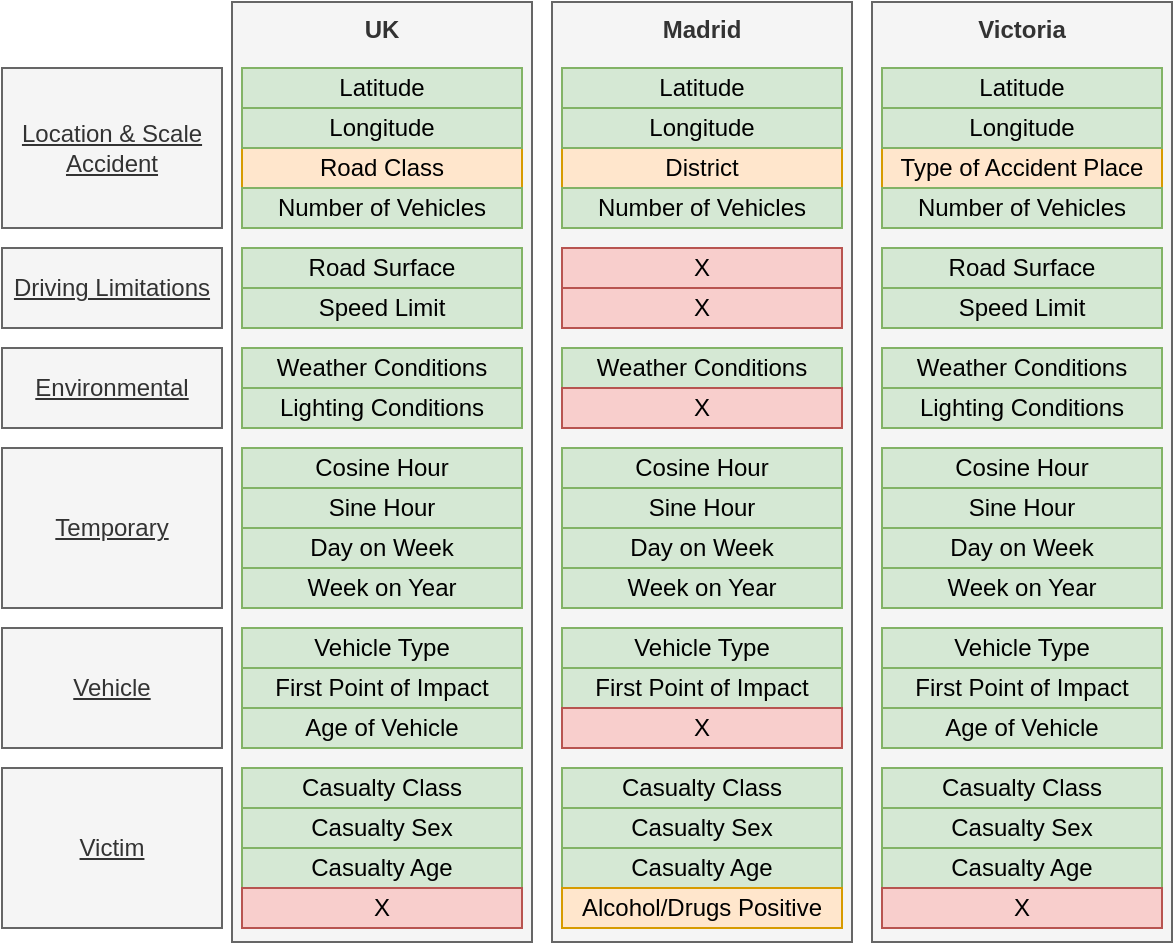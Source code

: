 <mxfile version="22.0.3" type="device">
  <diagram name="Página-1" id="PuivpJKKtx6LRkdyY3Sx">
    <mxGraphModel dx="1145" dy="703" grid="1" gridSize="10" guides="1" tooltips="1" connect="1" arrows="1" fold="1" page="1" pageScale="1" pageWidth="827" pageHeight="1169" math="0" shadow="0">
      <root>
        <mxCell id="0" />
        <mxCell id="1" parent="0" />
        <mxCell id="CdfpZOpOzFYrl0ncw5G0-85" value="&lt;b&gt;Victoria&lt;/b&gt;" style="rounded=0;whiteSpace=wrap;html=1;verticalAlign=top;fillColor=#f5f5f5;fontColor=#333333;strokeColor=#666666;" vertex="1" parent="1">
          <mxGeometry x="525" y="487" width="150" height="470" as="geometry" />
        </mxCell>
        <mxCell id="CdfpZOpOzFYrl0ncw5G0-84" value="&lt;b&gt;Madrid&lt;/b&gt;" style="rounded=0;whiteSpace=wrap;html=1;verticalAlign=top;fillColor=#f5f5f5;fontColor=#333333;strokeColor=#666666;" vertex="1" parent="1">
          <mxGeometry x="365" y="487" width="150" height="470" as="geometry" />
        </mxCell>
        <mxCell id="CdfpZOpOzFYrl0ncw5G0-83" value="&lt;b&gt;UK&lt;/b&gt;" style="rounded=0;whiteSpace=wrap;html=1;verticalAlign=top;fillColor=#f5f5f5;fontColor=#333333;strokeColor=#666666;" vertex="1" parent="1">
          <mxGeometry x="205" y="487" width="150" height="470" as="geometry" />
        </mxCell>
        <mxCell id="CdfpZOpOzFYrl0ncw5G0-2" value="&lt;u&gt;Location &amp;amp; Scale Accident&lt;/u&gt;" style="rounded=0;whiteSpace=wrap;html=1;fillColor=#f5f5f5;strokeColor=#666666;fontColor=#333333;" vertex="1" parent="1">
          <mxGeometry x="90" y="520" width="110" height="80" as="geometry" />
        </mxCell>
        <mxCell id="CdfpZOpOzFYrl0ncw5G0-6" value="First Point of Impact" style="rounded=0;whiteSpace=wrap;html=1;fillColor=#d5e8d4;strokeColor=#82b366;" vertex="1" parent="1">
          <mxGeometry x="530" y="820" width="140" height="20" as="geometry" />
        </mxCell>
        <mxCell id="CdfpZOpOzFYrl0ncw5G0-7" value="Type of Accident Place" style="rounded=0;whiteSpace=wrap;html=1;fillColor=#ffe6cc;strokeColor=#d79b00;" vertex="1" parent="1">
          <mxGeometry x="530" y="560" width="140" height="20" as="geometry" />
        </mxCell>
        <mxCell id="CdfpZOpOzFYrl0ncw5G0-8" value="Latitude" style="rounded=0;whiteSpace=wrap;html=1;fillColor=#d5e8d4;strokeColor=#82b366;" vertex="1" parent="1">
          <mxGeometry x="530" y="520" width="140" height="20" as="geometry" />
        </mxCell>
        <mxCell id="CdfpZOpOzFYrl0ncw5G0-9" value="Longitude" style="rounded=0;whiteSpace=wrap;html=1;fillColor=#d5e8d4;strokeColor=#82b366;" vertex="1" parent="1">
          <mxGeometry x="530" y="540" width="140" height="20" as="geometry" />
        </mxCell>
        <mxCell id="CdfpZOpOzFYrl0ncw5G0-10" value="Number of Vehicles" style="rounded=0;whiteSpace=wrap;html=1;fillColor=#d5e8d4;strokeColor=#82b366;" vertex="1" parent="1">
          <mxGeometry x="530" y="580" width="140" height="20" as="geometry" />
        </mxCell>
        <mxCell id="CdfpZOpOzFYrl0ncw5G0-11" value="Road Surface" style="rounded=0;whiteSpace=wrap;html=1;fillColor=#d5e8d4;strokeColor=#82b366;" vertex="1" parent="1">
          <mxGeometry x="530" y="610" width="140" height="20" as="geometry" />
        </mxCell>
        <mxCell id="CdfpZOpOzFYrl0ncw5G0-12" value="Speed Limit" style="rounded=0;whiteSpace=wrap;html=1;fillColor=#d5e8d4;strokeColor=#82b366;" vertex="1" parent="1">
          <mxGeometry x="530" y="630" width="140" height="20" as="geometry" />
        </mxCell>
        <mxCell id="CdfpZOpOzFYrl0ncw5G0-13" value="Weather Conditions" style="rounded=0;whiteSpace=wrap;html=1;fillColor=#d5e8d4;strokeColor=#82b366;" vertex="1" parent="1">
          <mxGeometry x="530" y="660" width="140" height="20" as="geometry" />
        </mxCell>
        <mxCell id="CdfpZOpOzFYrl0ncw5G0-14" value="Lighting Conditions" style="rounded=0;whiteSpace=wrap;html=1;fillColor=#d5e8d4;strokeColor=#82b366;" vertex="1" parent="1">
          <mxGeometry x="530" y="680" width="140" height="20" as="geometry" />
        </mxCell>
        <mxCell id="CdfpZOpOzFYrl0ncw5G0-15" value="Cosine Hour" style="rounded=0;whiteSpace=wrap;html=1;fillColor=#d5e8d4;strokeColor=#82b366;" vertex="1" parent="1">
          <mxGeometry x="530" y="710" width="140" height="20" as="geometry" />
        </mxCell>
        <mxCell id="CdfpZOpOzFYrl0ncw5G0-16" value="Sine Hour" style="rounded=0;whiteSpace=wrap;html=1;fillColor=#d5e8d4;strokeColor=#82b366;" vertex="1" parent="1">
          <mxGeometry x="530" y="730" width="140" height="20" as="geometry" />
        </mxCell>
        <mxCell id="CdfpZOpOzFYrl0ncw5G0-17" value="Day on Week" style="rounded=0;whiteSpace=wrap;html=1;fillColor=#d5e8d4;strokeColor=#82b366;" vertex="1" parent="1">
          <mxGeometry x="530" y="750" width="140" height="20" as="geometry" />
        </mxCell>
        <mxCell id="CdfpZOpOzFYrl0ncw5G0-18" value="Week on Year" style="rounded=0;whiteSpace=wrap;html=1;fillColor=#d5e8d4;strokeColor=#82b366;" vertex="1" parent="1">
          <mxGeometry x="530" y="770" width="140" height="20" as="geometry" />
        </mxCell>
        <mxCell id="CdfpZOpOzFYrl0ncw5G0-19" value="Vehicle Type" style="rounded=0;whiteSpace=wrap;html=1;fillColor=#d5e8d4;strokeColor=#82b366;" vertex="1" parent="1">
          <mxGeometry x="530" y="800" width="140" height="20" as="geometry" />
        </mxCell>
        <mxCell id="CdfpZOpOzFYrl0ncw5G0-20" value="Age of Vehicle" style="rounded=0;whiteSpace=wrap;html=1;fillColor=#d5e8d4;strokeColor=#82b366;" vertex="1" parent="1">
          <mxGeometry x="530" y="840" width="140" height="20" as="geometry" />
        </mxCell>
        <mxCell id="CdfpZOpOzFYrl0ncw5G0-21" value="Casualty Class" style="rounded=0;whiteSpace=wrap;html=1;fillColor=#d5e8d4;strokeColor=#82b366;" vertex="1" parent="1">
          <mxGeometry x="530" y="870" width="140" height="20" as="geometry" />
        </mxCell>
        <mxCell id="CdfpZOpOzFYrl0ncw5G0-22" value="Casualty Sex" style="rounded=0;whiteSpace=wrap;html=1;fillColor=#d5e8d4;strokeColor=#82b366;" vertex="1" parent="1">
          <mxGeometry x="530" y="890" width="140" height="20" as="geometry" />
        </mxCell>
        <mxCell id="CdfpZOpOzFYrl0ncw5G0-23" value="Casualty Age" style="rounded=0;whiteSpace=wrap;html=1;fillColor=#d5e8d4;strokeColor=#82b366;" vertex="1" parent="1">
          <mxGeometry x="530" y="910" width="140" height="20" as="geometry" />
        </mxCell>
        <mxCell id="CdfpZOpOzFYrl0ncw5G0-24" value="X" style="rounded=0;whiteSpace=wrap;html=1;fillColor=#f8cecc;strokeColor=#b85450;" vertex="1" parent="1">
          <mxGeometry x="530" y="930" width="140" height="20" as="geometry" />
        </mxCell>
        <mxCell id="CdfpZOpOzFYrl0ncw5G0-26" value="First Point of Impact" style="rounded=0;whiteSpace=wrap;html=1;fillColor=#d5e8d4;strokeColor=#82b366;" vertex="1" parent="1">
          <mxGeometry x="370" y="820" width="140" height="20" as="geometry" />
        </mxCell>
        <mxCell id="CdfpZOpOzFYrl0ncw5G0-27" value="District" style="rounded=0;whiteSpace=wrap;html=1;fillColor=#ffe6cc;strokeColor=#d79b00;" vertex="1" parent="1">
          <mxGeometry x="370" y="560" width="140" height="20" as="geometry" />
        </mxCell>
        <mxCell id="CdfpZOpOzFYrl0ncw5G0-28" value="Latitude" style="rounded=0;whiteSpace=wrap;html=1;fillColor=#d5e8d4;strokeColor=#82b366;" vertex="1" parent="1">
          <mxGeometry x="370" y="520" width="140" height="20" as="geometry" />
        </mxCell>
        <mxCell id="CdfpZOpOzFYrl0ncw5G0-29" value="Longitude" style="rounded=0;whiteSpace=wrap;html=1;fillColor=#d5e8d4;strokeColor=#82b366;" vertex="1" parent="1">
          <mxGeometry x="370" y="540" width="140" height="20" as="geometry" />
        </mxCell>
        <mxCell id="CdfpZOpOzFYrl0ncw5G0-30" value="Number of Vehicles" style="rounded=0;whiteSpace=wrap;html=1;fillColor=#d5e8d4;strokeColor=#82b366;" vertex="1" parent="1">
          <mxGeometry x="370" y="580" width="140" height="20" as="geometry" />
        </mxCell>
        <mxCell id="CdfpZOpOzFYrl0ncw5G0-31" value="X" style="rounded=0;whiteSpace=wrap;html=1;fillColor=#f8cecc;strokeColor=#b85450;" vertex="1" parent="1">
          <mxGeometry x="370" y="610" width="140" height="20" as="geometry" />
        </mxCell>
        <mxCell id="CdfpZOpOzFYrl0ncw5G0-32" value="X" style="rounded=0;whiteSpace=wrap;html=1;fillColor=#f8cecc;strokeColor=#b85450;" vertex="1" parent="1">
          <mxGeometry x="370" y="630" width="140" height="20" as="geometry" />
        </mxCell>
        <mxCell id="CdfpZOpOzFYrl0ncw5G0-33" value="Weather Conditions" style="rounded=0;whiteSpace=wrap;html=1;fillColor=#d5e8d4;strokeColor=#82b366;" vertex="1" parent="1">
          <mxGeometry x="370" y="660" width="140" height="20" as="geometry" />
        </mxCell>
        <mxCell id="CdfpZOpOzFYrl0ncw5G0-34" value="X" style="rounded=0;whiteSpace=wrap;html=1;fillColor=#f8cecc;strokeColor=#b85450;" vertex="1" parent="1">
          <mxGeometry x="370" y="680" width="140" height="20" as="geometry" />
        </mxCell>
        <mxCell id="CdfpZOpOzFYrl0ncw5G0-35" value="Cosine Hour" style="rounded=0;whiteSpace=wrap;html=1;fillColor=#d5e8d4;strokeColor=#82b366;" vertex="1" parent="1">
          <mxGeometry x="370" y="710" width="140" height="20" as="geometry" />
        </mxCell>
        <mxCell id="CdfpZOpOzFYrl0ncw5G0-36" value="Sine Hour" style="rounded=0;whiteSpace=wrap;html=1;fillColor=#d5e8d4;strokeColor=#82b366;" vertex="1" parent="1">
          <mxGeometry x="370" y="730" width="140" height="20" as="geometry" />
        </mxCell>
        <mxCell id="CdfpZOpOzFYrl0ncw5G0-37" value="Day on Week" style="rounded=0;whiteSpace=wrap;html=1;fillColor=#d5e8d4;strokeColor=#82b366;" vertex="1" parent="1">
          <mxGeometry x="370" y="750" width="140" height="20" as="geometry" />
        </mxCell>
        <mxCell id="CdfpZOpOzFYrl0ncw5G0-38" value="Week on Year" style="rounded=0;whiteSpace=wrap;html=1;fillColor=#d5e8d4;strokeColor=#82b366;" vertex="1" parent="1">
          <mxGeometry x="370" y="770" width="140" height="20" as="geometry" />
        </mxCell>
        <mxCell id="CdfpZOpOzFYrl0ncw5G0-39" value="Vehicle Type" style="rounded=0;whiteSpace=wrap;html=1;fillColor=#d5e8d4;strokeColor=#82b366;" vertex="1" parent="1">
          <mxGeometry x="370" y="800" width="140" height="20" as="geometry" />
        </mxCell>
        <mxCell id="CdfpZOpOzFYrl0ncw5G0-40" value="X" style="rounded=0;whiteSpace=wrap;html=1;fillColor=#f8cecc;strokeColor=#b85450;" vertex="1" parent="1">
          <mxGeometry x="370" y="840" width="140" height="20" as="geometry" />
        </mxCell>
        <mxCell id="CdfpZOpOzFYrl0ncw5G0-41" value="Casualty Class" style="rounded=0;whiteSpace=wrap;html=1;fillColor=#d5e8d4;strokeColor=#82b366;" vertex="1" parent="1">
          <mxGeometry x="370" y="870" width="140" height="20" as="geometry" />
        </mxCell>
        <mxCell id="CdfpZOpOzFYrl0ncw5G0-42" value="Casualty Sex" style="rounded=0;whiteSpace=wrap;html=1;fillColor=#d5e8d4;strokeColor=#82b366;" vertex="1" parent="1">
          <mxGeometry x="370" y="890" width="140" height="20" as="geometry" />
        </mxCell>
        <mxCell id="CdfpZOpOzFYrl0ncw5G0-43" value="Casualty Age" style="rounded=0;whiteSpace=wrap;html=1;fillColor=#d5e8d4;strokeColor=#82b366;" vertex="1" parent="1">
          <mxGeometry x="370" y="910" width="140" height="20" as="geometry" />
        </mxCell>
        <mxCell id="CdfpZOpOzFYrl0ncw5G0-44" value="Alcohol/Drugs Positive" style="rounded=0;whiteSpace=wrap;html=1;fillColor=#ffe6cc;strokeColor=#d79b00;" vertex="1" parent="1">
          <mxGeometry x="370" y="930" width="140" height="20" as="geometry" />
        </mxCell>
        <mxCell id="CdfpZOpOzFYrl0ncw5G0-64" value="First Point of Impact" style="rounded=0;whiteSpace=wrap;html=1;fillColor=#d5e8d4;strokeColor=#82b366;" vertex="1" parent="1">
          <mxGeometry x="210" y="820" width="140" height="20" as="geometry" />
        </mxCell>
        <mxCell id="CdfpZOpOzFYrl0ncw5G0-65" value="Road Class" style="rounded=0;whiteSpace=wrap;html=1;fillColor=#ffe6cc;strokeColor=#d79b00;" vertex="1" parent="1">
          <mxGeometry x="210" y="560" width="140" height="20" as="geometry" />
        </mxCell>
        <mxCell id="CdfpZOpOzFYrl0ncw5G0-66" value="Latitude" style="rounded=0;whiteSpace=wrap;html=1;fillColor=#d5e8d4;strokeColor=#82b366;" vertex="1" parent="1">
          <mxGeometry x="210" y="520" width="140" height="20" as="geometry" />
        </mxCell>
        <mxCell id="CdfpZOpOzFYrl0ncw5G0-67" value="Longitude" style="rounded=0;whiteSpace=wrap;html=1;fillColor=#d5e8d4;strokeColor=#82b366;" vertex="1" parent="1">
          <mxGeometry x="210" y="540" width="140" height="20" as="geometry" />
        </mxCell>
        <mxCell id="CdfpZOpOzFYrl0ncw5G0-68" value="Number of Vehicles" style="rounded=0;whiteSpace=wrap;html=1;fillColor=#d5e8d4;strokeColor=#82b366;" vertex="1" parent="1">
          <mxGeometry x="210" y="580" width="140" height="20" as="geometry" />
        </mxCell>
        <mxCell id="CdfpZOpOzFYrl0ncw5G0-69" value="Road Surface" style="rounded=0;whiteSpace=wrap;html=1;fillColor=#d5e8d4;strokeColor=#82b366;" vertex="1" parent="1">
          <mxGeometry x="210" y="610" width="140" height="20" as="geometry" />
        </mxCell>
        <mxCell id="CdfpZOpOzFYrl0ncw5G0-70" value="Speed Limit" style="rounded=0;whiteSpace=wrap;html=1;fillColor=#d5e8d4;strokeColor=#82b366;" vertex="1" parent="1">
          <mxGeometry x="210" y="630" width="140" height="20" as="geometry" />
        </mxCell>
        <mxCell id="CdfpZOpOzFYrl0ncw5G0-71" value="Weather Conditions" style="rounded=0;whiteSpace=wrap;html=1;fillColor=#d5e8d4;strokeColor=#82b366;" vertex="1" parent="1">
          <mxGeometry x="210" y="660" width="140" height="20" as="geometry" />
        </mxCell>
        <mxCell id="CdfpZOpOzFYrl0ncw5G0-72" value="Lighting Conditions" style="rounded=0;whiteSpace=wrap;html=1;fillColor=#d5e8d4;strokeColor=#82b366;" vertex="1" parent="1">
          <mxGeometry x="210" y="680" width="140" height="20" as="geometry" />
        </mxCell>
        <mxCell id="CdfpZOpOzFYrl0ncw5G0-73" value="Cosine Hour" style="rounded=0;whiteSpace=wrap;html=1;fillColor=#d5e8d4;strokeColor=#82b366;" vertex="1" parent="1">
          <mxGeometry x="210" y="710" width="140" height="20" as="geometry" />
        </mxCell>
        <mxCell id="CdfpZOpOzFYrl0ncw5G0-74" value="Sine Hour" style="rounded=0;whiteSpace=wrap;html=1;fillColor=#d5e8d4;strokeColor=#82b366;" vertex="1" parent="1">
          <mxGeometry x="210" y="730" width="140" height="20" as="geometry" />
        </mxCell>
        <mxCell id="CdfpZOpOzFYrl0ncw5G0-75" value="Day on Week" style="rounded=0;whiteSpace=wrap;html=1;fillColor=#d5e8d4;strokeColor=#82b366;" vertex="1" parent="1">
          <mxGeometry x="210" y="750" width="140" height="20" as="geometry" />
        </mxCell>
        <mxCell id="CdfpZOpOzFYrl0ncw5G0-76" value="Week on Year" style="rounded=0;whiteSpace=wrap;html=1;fillColor=#d5e8d4;strokeColor=#82b366;" vertex="1" parent="1">
          <mxGeometry x="210" y="770" width="140" height="20" as="geometry" />
        </mxCell>
        <mxCell id="CdfpZOpOzFYrl0ncw5G0-77" value="Vehicle Type" style="rounded=0;whiteSpace=wrap;html=1;fillColor=#d5e8d4;strokeColor=#82b366;" vertex="1" parent="1">
          <mxGeometry x="210" y="800" width="140" height="20" as="geometry" />
        </mxCell>
        <mxCell id="CdfpZOpOzFYrl0ncw5G0-78" value="Age of Vehicle" style="rounded=0;whiteSpace=wrap;html=1;fillColor=#d5e8d4;strokeColor=#82b366;" vertex="1" parent="1">
          <mxGeometry x="210" y="840" width="140" height="20" as="geometry" />
        </mxCell>
        <mxCell id="CdfpZOpOzFYrl0ncw5G0-79" value="Casualty Class" style="rounded=0;whiteSpace=wrap;html=1;fillColor=#d5e8d4;strokeColor=#82b366;" vertex="1" parent="1">
          <mxGeometry x="210" y="870" width="140" height="20" as="geometry" />
        </mxCell>
        <mxCell id="CdfpZOpOzFYrl0ncw5G0-80" value="Casualty Sex" style="rounded=0;whiteSpace=wrap;html=1;fillColor=#d5e8d4;strokeColor=#82b366;" vertex="1" parent="1">
          <mxGeometry x="210" y="890" width="140" height="20" as="geometry" />
        </mxCell>
        <mxCell id="CdfpZOpOzFYrl0ncw5G0-81" value="Casualty Age" style="rounded=0;whiteSpace=wrap;html=1;fillColor=#d5e8d4;strokeColor=#82b366;" vertex="1" parent="1">
          <mxGeometry x="210" y="910" width="140" height="20" as="geometry" />
        </mxCell>
        <mxCell id="CdfpZOpOzFYrl0ncw5G0-82" value="X" style="rounded=0;whiteSpace=wrap;html=1;fillColor=#f8cecc;strokeColor=#b85450;" vertex="1" parent="1">
          <mxGeometry x="210" y="930" width="140" height="20" as="geometry" />
        </mxCell>
        <mxCell id="CdfpZOpOzFYrl0ncw5G0-86" value="&lt;u&gt;Driving Limitations&lt;/u&gt;" style="rounded=0;whiteSpace=wrap;html=1;fillColor=#f5f5f5;strokeColor=#666666;fontColor=#333333;" vertex="1" parent="1">
          <mxGeometry x="90" y="610" width="110" height="40" as="geometry" />
        </mxCell>
        <mxCell id="CdfpZOpOzFYrl0ncw5G0-89" value="&lt;u&gt;Environmental&lt;/u&gt;" style="rounded=0;whiteSpace=wrap;html=1;fillColor=#f5f5f5;strokeColor=#666666;fontColor=#333333;" vertex="1" parent="1">
          <mxGeometry x="90" y="660" width="110" height="40" as="geometry" />
        </mxCell>
        <mxCell id="CdfpZOpOzFYrl0ncw5G0-90" value="&lt;u&gt;Temporary&lt;/u&gt;" style="rounded=0;whiteSpace=wrap;html=1;fillColor=#f5f5f5;strokeColor=#666666;fontColor=#333333;" vertex="1" parent="1">
          <mxGeometry x="90" y="710" width="110" height="80" as="geometry" />
        </mxCell>
        <mxCell id="CdfpZOpOzFYrl0ncw5G0-91" value="&lt;u&gt;Victim&lt;/u&gt;" style="rounded=0;whiteSpace=wrap;html=1;fillColor=#f5f5f5;strokeColor=#666666;fontColor=#333333;" vertex="1" parent="1">
          <mxGeometry x="90" y="870" width="110" height="80" as="geometry" />
        </mxCell>
        <mxCell id="CdfpZOpOzFYrl0ncw5G0-92" value="&lt;u&gt;Vehicle&lt;/u&gt;" style="rounded=0;whiteSpace=wrap;html=1;fillColor=#f5f5f5;strokeColor=#666666;fontColor=#333333;" vertex="1" parent="1">
          <mxGeometry x="90" y="800" width="110" height="60" as="geometry" />
        </mxCell>
      </root>
    </mxGraphModel>
  </diagram>
</mxfile>
